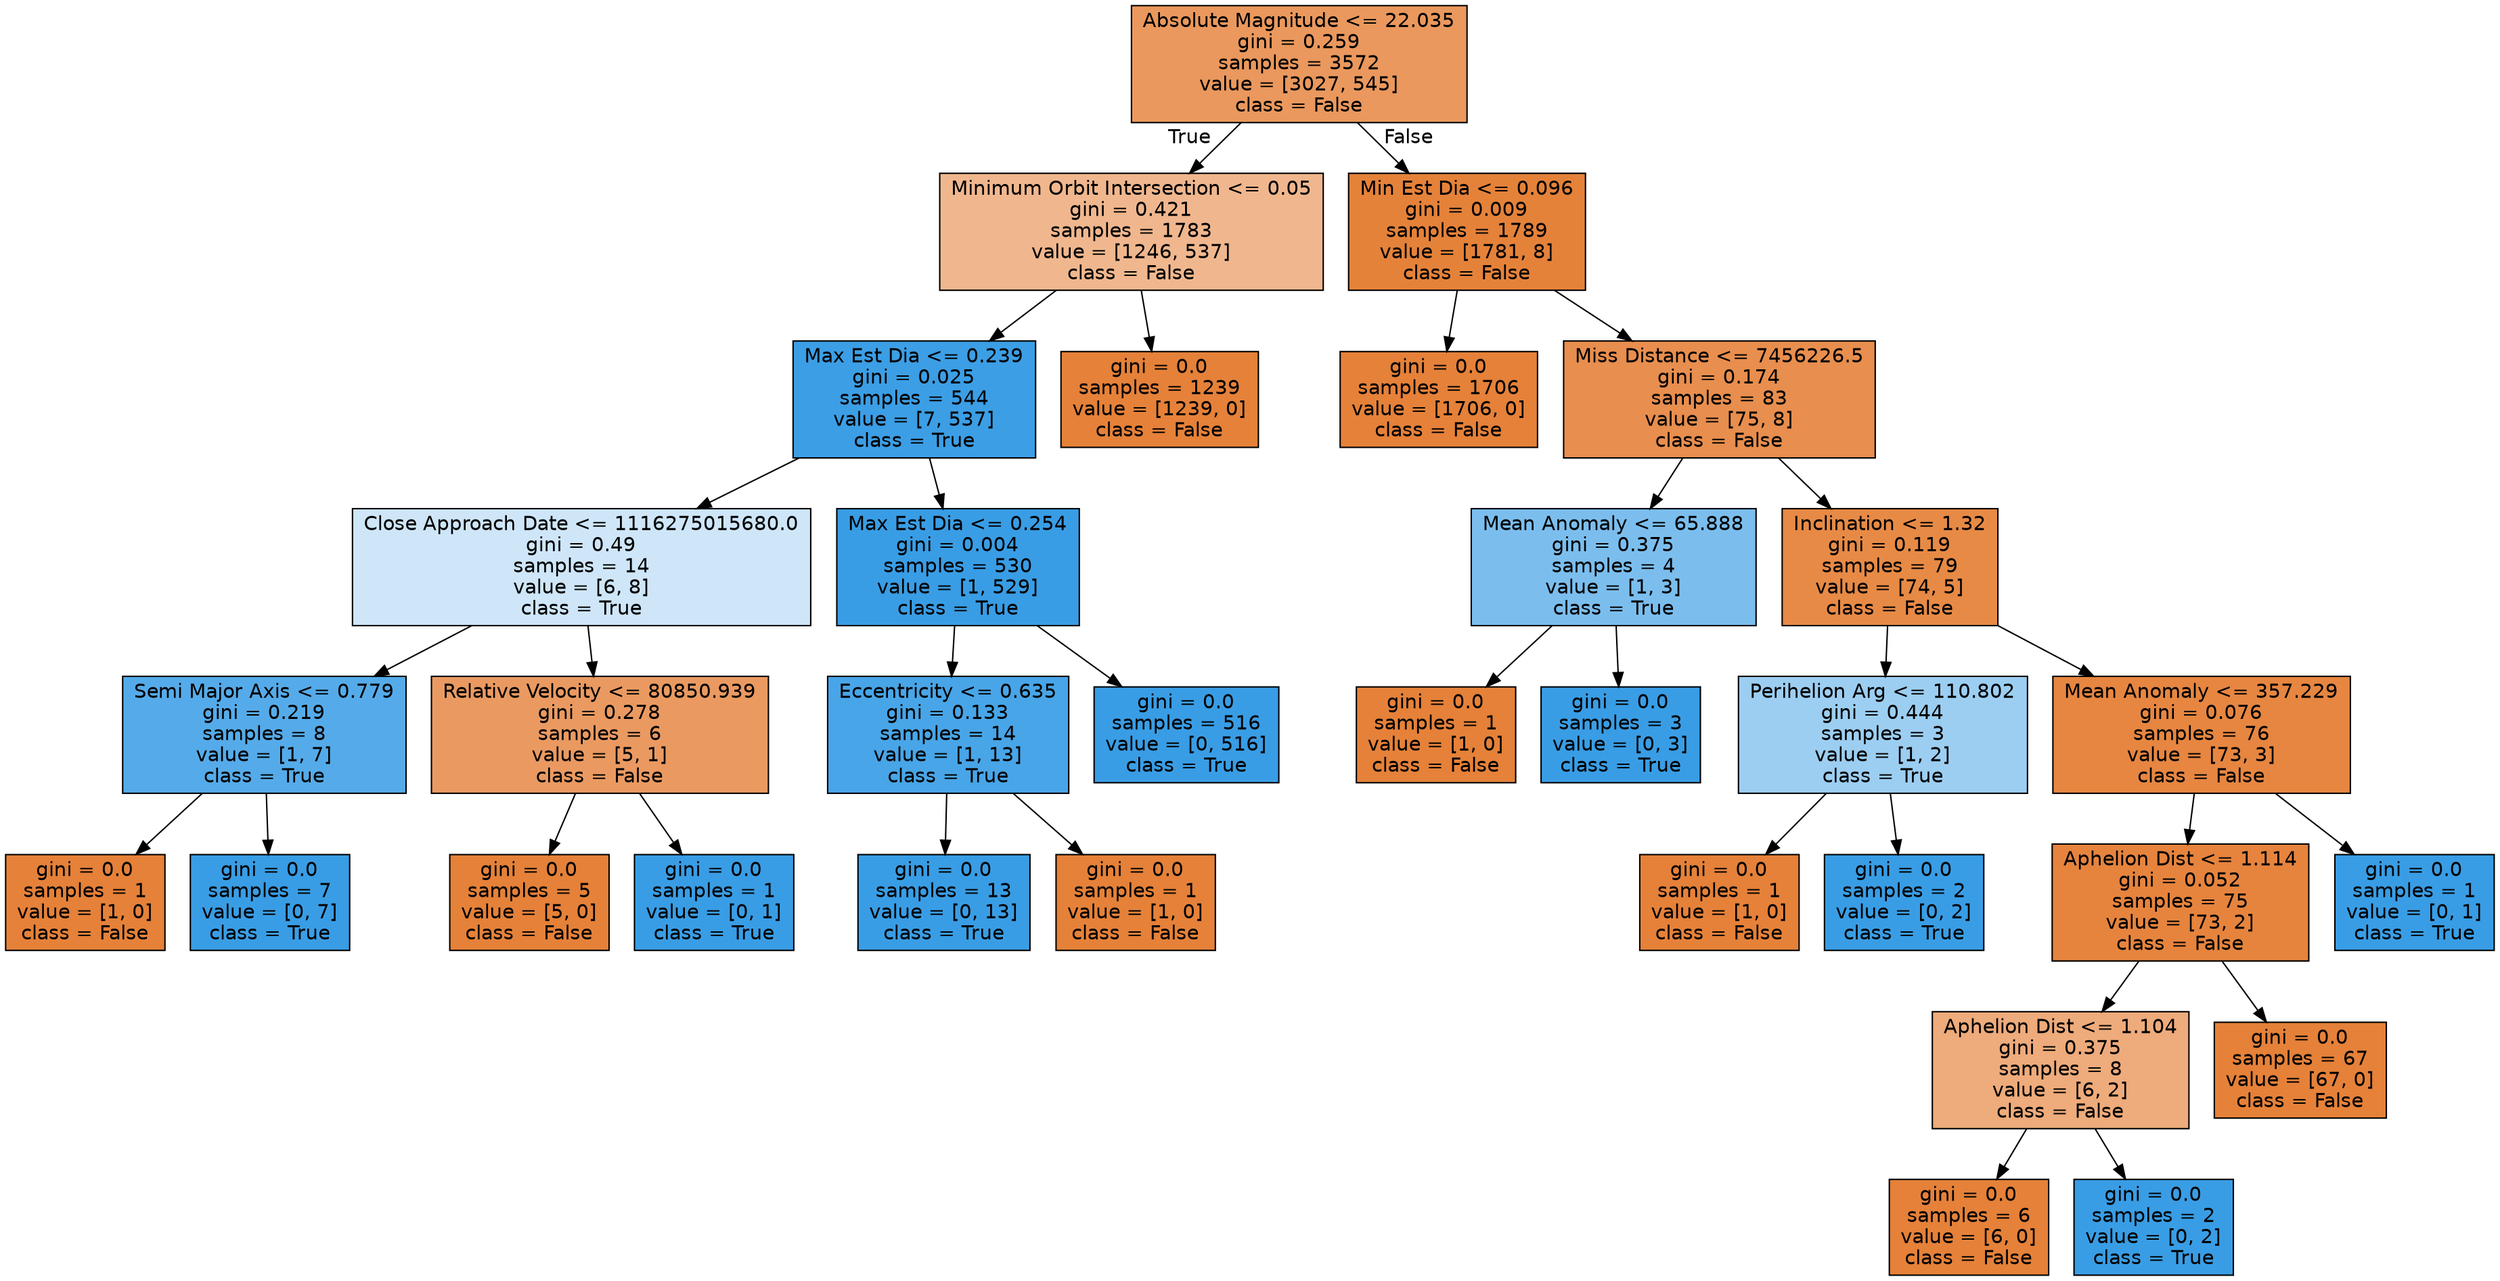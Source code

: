digraph Tree {
node [shape=box, style="filled", color="black", fontname="helvetica"] ;
edge [fontname="helvetica"] ;
0 [label="Absolute Magnitude <= 22.035\ngini = 0.259\nsamples = 3572\nvalue = [3027, 545]\nclass = False", fillcolor="#ea985d"] ;
1 [label="Minimum Orbit Intersection <= 0.05\ngini = 0.421\nsamples = 1783\nvalue = [1246, 537]\nclass = False", fillcolor="#f0b78e"] ;
0 -> 1 [labeldistance=2.5, labelangle=45, headlabel="True"] ;
2 [label="Max Est Dia <= 0.239\ngini = 0.025\nsamples = 544\nvalue = [7, 537]\nclass = True", fillcolor="#3c9ee5"] ;
1 -> 2 ;
3 [label="Close Approach Date <= 1116275015680.0\ngini = 0.49\nsamples = 14\nvalue = [6, 8]\nclass = True", fillcolor="#cee6f8"] ;
2 -> 3 ;
4 [label="Semi Major Axis <= 0.779\ngini = 0.219\nsamples = 8\nvalue = [1, 7]\nclass = True", fillcolor="#55abe9"] ;
3 -> 4 ;
5 [label="gini = 0.0\nsamples = 1\nvalue = [1, 0]\nclass = False", fillcolor="#e58139"] ;
4 -> 5 ;
6 [label="gini = 0.0\nsamples = 7\nvalue = [0, 7]\nclass = True", fillcolor="#399de5"] ;
4 -> 6 ;
7 [label="Relative Velocity <= 80850.939\ngini = 0.278\nsamples = 6\nvalue = [5, 1]\nclass = False", fillcolor="#ea9a61"] ;
3 -> 7 ;
8 [label="gini = 0.0\nsamples = 5\nvalue = [5, 0]\nclass = False", fillcolor="#e58139"] ;
7 -> 8 ;
9 [label="gini = 0.0\nsamples = 1\nvalue = [0, 1]\nclass = True", fillcolor="#399de5"] ;
7 -> 9 ;
10 [label="Max Est Dia <= 0.254\ngini = 0.004\nsamples = 530\nvalue = [1, 529]\nclass = True", fillcolor="#399de5"] ;
2 -> 10 ;
11 [label="Eccentricity <= 0.635\ngini = 0.133\nsamples = 14\nvalue = [1, 13]\nclass = True", fillcolor="#48a5e7"] ;
10 -> 11 ;
12 [label="gini = 0.0\nsamples = 13\nvalue = [0, 13]\nclass = True", fillcolor="#399de5"] ;
11 -> 12 ;
13 [label="gini = 0.0\nsamples = 1\nvalue = [1, 0]\nclass = False", fillcolor="#e58139"] ;
11 -> 13 ;
14 [label="gini = 0.0\nsamples = 516\nvalue = [0, 516]\nclass = True", fillcolor="#399de5"] ;
10 -> 14 ;
15 [label="gini = 0.0\nsamples = 1239\nvalue = [1239, 0]\nclass = False", fillcolor="#e58139"] ;
1 -> 15 ;
16 [label="Min Est Dia <= 0.096\ngini = 0.009\nsamples = 1789\nvalue = [1781, 8]\nclass = False", fillcolor="#e5823a"] ;
0 -> 16 [labeldistance=2.5, labelangle=-45, headlabel="False"] ;
17 [label="gini = 0.0\nsamples = 1706\nvalue = [1706, 0]\nclass = False", fillcolor="#e58139"] ;
16 -> 17 ;
18 [label="Miss Distance <= 7456226.5\ngini = 0.174\nsamples = 83\nvalue = [75, 8]\nclass = False", fillcolor="#e88e4e"] ;
16 -> 18 ;
19 [label="Mean Anomaly <= 65.888\ngini = 0.375\nsamples = 4\nvalue = [1, 3]\nclass = True", fillcolor="#7bbeee"] ;
18 -> 19 ;
20 [label="gini = 0.0\nsamples = 1\nvalue = [1, 0]\nclass = False", fillcolor="#e58139"] ;
19 -> 20 ;
21 [label="gini = 0.0\nsamples = 3\nvalue = [0, 3]\nclass = True", fillcolor="#399de5"] ;
19 -> 21 ;
22 [label="Inclination <= 1.32\ngini = 0.119\nsamples = 79\nvalue = [74, 5]\nclass = False", fillcolor="#e78a46"] ;
18 -> 22 ;
23 [label="Perihelion Arg <= 110.802\ngini = 0.444\nsamples = 3\nvalue = [1, 2]\nclass = True", fillcolor="#9ccef2"] ;
22 -> 23 ;
24 [label="gini = 0.0\nsamples = 1\nvalue = [1, 0]\nclass = False", fillcolor="#e58139"] ;
23 -> 24 ;
25 [label="gini = 0.0\nsamples = 2\nvalue = [0, 2]\nclass = True", fillcolor="#399de5"] ;
23 -> 25 ;
26 [label="Mean Anomaly <= 357.229\ngini = 0.076\nsamples = 76\nvalue = [73, 3]\nclass = False", fillcolor="#e68641"] ;
22 -> 26 ;
27 [label="Aphelion Dist <= 1.114\ngini = 0.052\nsamples = 75\nvalue = [73, 2]\nclass = False", fillcolor="#e6843e"] ;
26 -> 27 ;
28 [label="Aphelion Dist <= 1.104\ngini = 0.375\nsamples = 8\nvalue = [6, 2]\nclass = False", fillcolor="#eeab7b"] ;
27 -> 28 ;
29 [label="gini = 0.0\nsamples = 6\nvalue = [6, 0]\nclass = False", fillcolor="#e58139"] ;
28 -> 29 ;
30 [label="gini = 0.0\nsamples = 2\nvalue = [0, 2]\nclass = True", fillcolor="#399de5"] ;
28 -> 30 ;
31 [label="gini = 0.0\nsamples = 67\nvalue = [67, 0]\nclass = False", fillcolor="#e58139"] ;
27 -> 31 ;
32 [label="gini = 0.0\nsamples = 1\nvalue = [0, 1]\nclass = True", fillcolor="#399de5"] ;
26 -> 32 ;
}